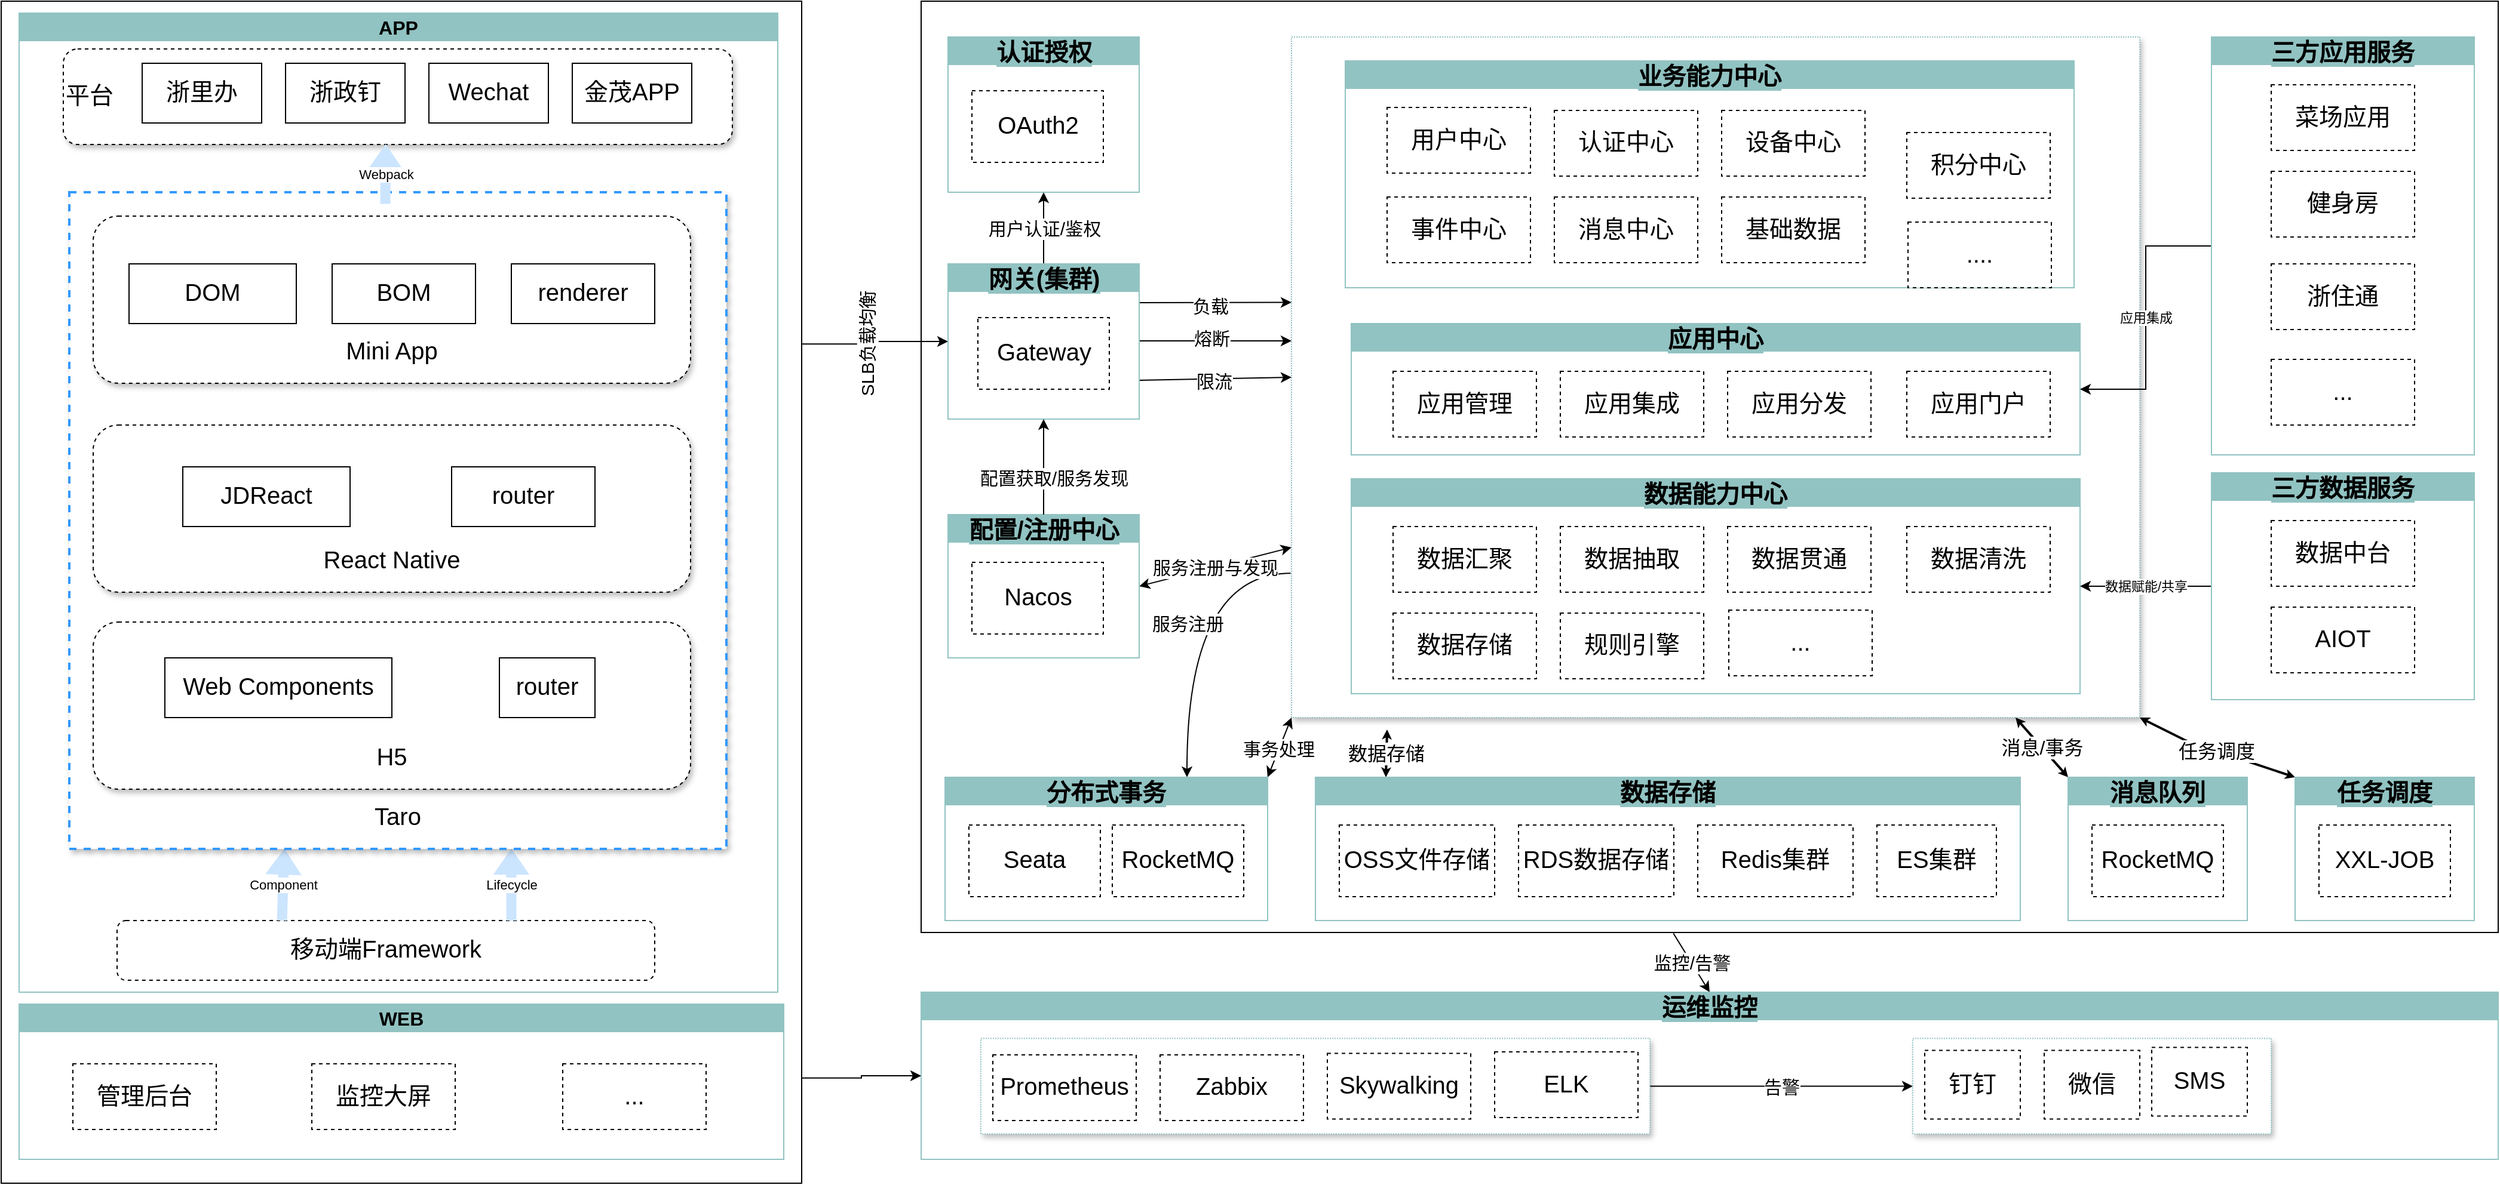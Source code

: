 <mxfile version="20.8.16" type="github"><diagram id="mp60qOV68SFqAfoOoV6D" name="第 1 页"><mxGraphModel dx="1434" dy="773" grid="1" gridSize="10" guides="1" tooltips="1" connect="1" arrows="1" fold="1" page="0" pageScale="1" pageWidth="827" pageHeight="1169" math="0" shadow="0"><root><mxCell id="0"/><mxCell id="1" parent="0"/><mxCell id="4X3IUX-g1kSVnd_rLmz1-27" value="" style="rounded=0;whiteSpace=wrap;html=1;" vertex="1" parent="1"><mxGeometry x="70" width="670" height="990" as="geometry"/></mxCell><mxCell id="4X3IUX-g1kSVnd_rLmz1-28" value="" style="rounded=0;whiteSpace=wrap;html=1;" vertex="1" parent="1"><mxGeometry x="840" width="1320" height="780" as="geometry"/></mxCell><mxCell id="_vEEIP5en38CyTzr71SO-110" value="监控/告警" style="edgeStyle=none;rounded=0;orthogonalLoop=1;jettySize=auto;html=1;entryX=0.5;entryY=0;entryDx=0;entryDy=0;strokeColor=default;fontSize=15;fontColor=#000000;startArrow=none;startFill=0;exitX=0.477;exitY=1.001;exitDx=0;exitDy=0;exitPerimeter=0;" parent="1" source="4X3IUX-g1kSVnd_rLmz1-28" target="_vEEIP5en38CyTzr71SO-57" edge="1"><mxGeometry relative="1" as="geometry"><mxPoint x="1360" y="820" as="sourcePoint"/></mxGeometry></mxCell><mxCell id="_vEEIP5en38CyTzr71SO-50" value="" style="rounded=0;whiteSpace=wrap;html=1;labelBackgroundColor=#FFFFFF;strokeColor=#91C3C2;strokeWidth=1;fontSize=15;fontColor=#000000;fillColor=#FFFFFF;dashed=1;dashPattern=1 1;shadow=1;" parent="1" vertex="1"><mxGeometry x="1150" y="30" width="710" height="570" as="geometry"/></mxCell><mxCell id="_vEEIP5en38CyTzr71SO-14" style="edgeStyle=orthogonalEdgeStyle;rounded=0;orthogonalLoop=1;jettySize=auto;html=1;entryX=0;entryY=0.5;entryDx=0;entryDy=0;fontSize=20;fontColor=#000000;exitX=1;exitY=0.29;exitDx=0;exitDy=0;exitPerimeter=0;" parent="1" target="_vEEIP5en38CyTzr71SO-8" edge="1" source="4X3IUX-g1kSVnd_rLmz1-27"><mxGeometry relative="1" as="geometry"><mxPoint x="720" y="285" as="sourcePoint"/></mxGeometry></mxCell><mxCell id="_vEEIP5en38CyTzr71SO-15" value="SLB负载均衡" style="edgeLabel;html=1;align=center;verticalAlign=middle;resizable=0;points=[];fontSize=15;fontColor=#000000;horizontal=0;" parent="_vEEIP5en38CyTzr71SO-14" vertex="1" connectable="0"><mxGeometry x="-0.133" relative="1" as="geometry"><mxPoint as="offset"/></mxGeometry></mxCell><mxCell id="_vEEIP5en38CyTzr71SO-44" value="用户认证/鉴权" style="edgeStyle=orthogonalEdgeStyle;rounded=0;orthogonalLoop=1;jettySize=auto;html=1;exitX=0.5;exitY=0;exitDx=0;exitDy=0;fontSize=15;fontColor=#000000;entryX=0.5;entryY=1;entryDx=0;entryDy=0;" parent="1" source="_vEEIP5en38CyTzr71SO-8" target="_vEEIP5en38CyTzr71SO-30" edge="1"><mxGeometry relative="1" as="geometry"><mxPoint x="917.5" y="115" as="targetPoint"/></mxGeometry></mxCell><mxCell id="_vEEIP5en38CyTzr71SO-104" style="edgeStyle=none;rounded=0;orthogonalLoop=1;jettySize=auto;html=1;exitX=1;exitY=0.25;exitDx=0;exitDy=0;strokeColor=default;fontSize=15;fontColor=#000000;startArrow=none;startFill=0;entryX=0;entryY=0.39;entryDx=0;entryDy=0;entryPerimeter=0;" parent="1" source="_vEEIP5en38CyTzr71SO-8" edge="1" target="_vEEIP5en38CyTzr71SO-50"><mxGeometry relative="1" as="geometry"><mxPoint x="1150" y="280" as="targetPoint"/></mxGeometry></mxCell><mxCell id="_vEEIP5en38CyTzr71SO-107" value="负载" style="edgeLabel;html=1;align=center;verticalAlign=middle;resizable=0;points=[];fontSize=15;fontColor=#000000;" parent="_vEEIP5en38CyTzr71SO-104" vertex="1" connectable="0"><mxGeometry x="-0.067" y="-2" relative="1" as="geometry"><mxPoint as="offset"/></mxGeometry></mxCell><mxCell id="_vEEIP5en38CyTzr71SO-105" style="edgeStyle=none;rounded=0;orthogonalLoop=1;jettySize=auto;html=1;exitX=1;exitY=0.5;exitDx=0;exitDy=0;strokeColor=default;fontSize=15;fontColor=#000000;startArrow=none;startFill=0;" parent="1" edge="1"><mxGeometry relative="1" as="geometry"><mxPoint x="1022.5" y="284.5" as="sourcePoint"/><mxPoint x="1150" y="284.5" as="targetPoint"/></mxGeometry></mxCell><mxCell id="_vEEIP5en38CyTzr71SO-108" value="熔断" style="edgeLabel;html=1;align=center;verticalAlign=middle;resizable=0;points=[];fontSize=15;fontColor=#000000;" parent="_vEEIP5en38CyTzr71SO-105" vertex="1" connectable="0"><mxGeometry x="-0.05" y="3" relative="1" as="geometry"><mxPoint as="offset"/></mxGeometry></mxCell><mxCell id="_vEEIP5en38CyTzr71SO-106" style="edgeStyle=none;rounded=0;orthogonalLoop=1;jettySize=auto;html=1;strokeColor=default;fontSize=15;fontColor=#000000;startArrow=none;startFill=0;exitX=1;exitY=0.75;exitDx=0;exitDy=0;entryX=0;entryY=0.5;entryDx=0;entryDy=0;" parent="1" source="_vEEIP5en38CyTzr71SO-8" target="_vEEIP5en38CyTzr71SO-50" edge="1"><mxGeometry relative="1" as="geometry"><mxPoint x="1150" y="350" as="targetPoint"/><mxPoint x="1030" y="359" as="sourcePoint"/></mxGeometry></mxCell><mxCell id="_vEEIP5en38CyTzr71SO-109" value="限流" style="edgeLabel;html=1;align=center;verticalAlign=middle;resizable=0;points=[];fontSize=15;fontColor=#000000;" parent="_vEEIP5en38CyTzr71SO-106" vertex="1" connectable="0"><mxGeometry x="-0.018" y="-1" relative="1" as="geometry"><mxPoint as="offset"/></mxGeometry></mxCell><mxCell id="_vEEIP5en38CyTzr71SO-8" value="&lt;font color=&quot;#000000&quot;&gt;网关(集群)&lt;/font&gt;" style="swimlane;whiteSpace=wrap;html=1;rounded=0;labelBackgroundColor=#91C3C2;strokeColor=#91C3C2;strokeWidth=1;fontSize=20;fontColor=#FFFFFF;fillColor=#91C3C2;" parent="1" vertex="1"><mxGeometry x="862.5" y="220" width="160" height="130" as="geometry"/></mxCell><mxCell id="_vEEIP5en38CyTzr71SO-9" value="&lt;p style=&quot;line-height: 170%;&quot;&gt;&lt;span style=&quot;font-size: 20px;&quot;&gt;Gateway&lt;/span&gt;&lt;/p&gt;" style="rounded=0;whiteSpace=wrap;html=1;labelBackgroundColor=#FFFFFF;dashed=1;strokeWidth=1;perimeterSpacing=0;" parent="_vEEIP5en38CyTzr71SO-8" vertex="1"><mxGeometry x="25" y="45" width="110" height="60" as="geometry"/></mxCell><mxCell id="_vEEIP5en38CyTzr71SO-10" value="业务能力中心" style="swimlane;whiteSpace=wrap;html=1;rounded=0;labelBackgroundColor=#91C3C2;strokeColor=#91C3C2;strokeWidth=1;fontSize=20;fontColor=#000000;fillColor=#91C3C2;startSize=23;" parent="1" vertex="1"><mxGeometry x="1195" y="50" width="610" height="190" as="geometry"/></mxCell><mxCell id="_vEEIP5en38CyTzr71SO-32" value="&lt;p style=&quot;line-height: 170%;&quot;&gt;&lt;span style=&quot;font-size: 20px;&quot;&gt;用户中心&lt;/span&gt;&lt;/p&gt;" style="rounded=0;whiteSpace=wrap;html=1;labelBackgroundColor=#FFFFFF;dashed=1;strokeWidth=1;perimeterSpacing=0;" parent="_vEEIP5en38CyTzr71SO-10" vertex="1"><mxGeometry x="35" y="39" width="120" height="55" as="geometry"/></mxCell><mxCell id="_vEEIP5en38CyTzr71SO-33" value="&lt;p style=&quot;line-height: 170%;&quot;&gt;&lt;span style=&quot;font-size: 20px;&quot;&gt;认证中心&lt;/span&gt;&lt;/p&gt;" style="rounded=0;whiteSpace=wrap;html=1;labelBackgroundColor=#FFFFFF;dashed=1;strokeWidth=1;perimeterSpacing=0;" parent="_vEEIP5en38CyTzr71SO-10" vertex="1"><mxGeometry x="175" y="41.5" width="120" height="55" as="geometry"/></mxCell><mxCell id="_vEEIP5en38CyTzr71SO-34" value="&lt;p style=&quot;line-height: 170%;&quot;&gt;&lt;span style=&quot;font-size: 20px;&quot;&gt;事件中心&lt;/span&gt;&lt;/p&gt;" style="rounded=0;whiteSpace=wrap;html=1;labelBackgroundColor=#FFFFFF;dashed=1;strokeWidth=1;perimeterSpacing=0;" parent="_vEEIP5en38CyTzr71SO-10" vertex="1"><mxGeometry x="35" y="114" width="120" height="55" as="geometry"/></mxCell><mxCell id="_vEEIP5en38CyTzr71SO-35" value="&lt;p style=&quot;line-height: 170%;&quot;&gt;&lt;span style=&quot;font-size: 20px;&quot;&gt;消息中心&lt;/span&gt;&lt;/p&gt;" style="rounded=0;whiteSpace=wrap;html=1;labelBackgroundColor=#FFFFFF;dashed=1;strokeWidth=1;perimeterSpacing=0;" parent="_vEEIP5en38CyTzr71SO-10" vertex="1"><mxGeometry x="175" y="114" width="120" height="55" as="geometry"/></mxCell><mxCell id="_vEEIP5en38CyTzr71SO-48" value="&lt;p style=&quot;line-height: 170%;&quot;&gt;&lt;span style=&quot;font-size: 20px;&quot;&gt;设备中心&lt;/span&gt;&lt;/p&gt;" style="rounded=0;whiteSpace=wrap;html=1;labelBackgroundColor=#FFFFFF;dashed=1;strokeWidth=1;perimeterSpacing=0;" parent="_vEEIP5en38CyTzr71SO-10" vertex="1"><mxGeometry x="315" y="41.5" width="120" height="55" as="geometry"/></mxCell><mxCell id="_vEEIP5en38CyTzr71SO-49" value="&lt;p style=&quot;line-height: 170%;&quot;&gt;&lt;span style=&quot;font-size: 20px;&quot;&gt;基础数据&lt;/span&gt;&lt;/p&gt;" style="rounded=0;whiteSpace=wrap;html=1;labelBackgroundColor=#FFFFFF;dashed=1;strokeWidth=1;perimeterSpacing=0;" parent="_vEEIP5en38CyTzr71SO-10" vertex="1"><mxGeometry x="315" y="114" width="120" height="55" as="geometry"/></mxCell><mxCell id="_vEEIP5en38CyTzr71SO-138" value="数据存储" style="edgeStyle=none;rounded=0;orthogonalLoop=1;jettySize=auto;html=1;strokeColor=default;strokeWidth=2;fontSize=16;fontColor=#000000;startArrow=classic;startFill=1;startSize=2;endSize=2;exitX=0.1;exitY=0;exitDx=0;exitDy=0;exitPerimeter=0;" parent="1" source="_vEEIP5en38CyTzr71SO-11" edge="1"><mxGeometry relative="1" as="geometry"><mxPoint x="1230" y="610" as="targetPoint"/><mxPoint x="1310" y="630" as="sourcePoint"/></mxGeometry></mxCell><mxCell id="_vEEIP5en38CyTzr71SO-11" value="数据存储" style="swimlane;whiteSpace=wrap;html=1;rounded=0;labelBackgroundColor=#91C3C2;strokeColor=#91C3C2;strokeWidth=1;fontSize=20;fontColor=#000000;fillColor=#91C3C2;" parent="1" vertex="1"><mxGeometry x="1170" y="650" width="590" height="120" as="geometry"/></mxCell><mxCell id="_vEEIP5en38CyTzr71SO-17" value="&lt;p style=&quot;line-height: 170%;&quot;&gt;&lt;span style=&quot;font-size: 20px;&quot;&gt;OSS文件存储&lt;/span&gt;&lt;/p&gt;" style="rounded=0;whiteSpace=wrap;html=1;labelBackgroundColor=#FFFFFF;dashed=1;strokeWidth=1;perimeterSpacing=0;spacing=2;" parent="_vEEIP5en38CyTzr71SO-11" vertex="1"><mxGeometry x="20" y="40" width="130" height="60" as="geometry"/></mxCell><mxCell id="_vEEIP5en38CyTzr71SO-18" value="&lt;p style=&quot;line-height: 170%;&quot;&gt;&lt;span style=&quot;font-size: 20px;&quot;&gt;RDS数据存储&lt;/span&gt;&lt;/p&gt;" style="rounded=0;whiteSpace=wrap;html=1;labelBackgroundColor=#FFFFFF;dashed=1;strokeWidth=1;perimeterSpacing=0;spacing=2;" parent="_vEEIP5en38CyTzr71SO-11" vertex="1"><mxGeometry x="170" y="40" width="130" height="60" as="geometry"/></mxCell><mxCell id="_vEEIP5en38CyTzr71SO-19" value="&lt;p style=&quot;line-height: 170%;&quot;&gt;&lt;span style=&quot;font-size: 20px;&quot;&gt;Redis集群&lt;/span&gt;&lt;/p&gt;" style="rounded=0;whiteSpace=wrap;html=1;labelBackgroundColor=#FFFFFF;dashed=1;strokeWidth=1;perimeterSpacing=0;spacing=2;" parent="_vEEIP5en38CyTzr71SO-11" vertex="1"><mxGeometry x="320" y="40" width="130" height="60" as="geometry"/></mxCell><mxCell id="_vEEIP5en38CyTzr71SO-20" value="&lt;p style=&quot;line-height: 170%;&quot;&gt;&lt;span style=&quot;font-size: 20px;&quot;&gt;ES集群&lt;/span&gt;&lt;/p&gt;" style="rounded=0;whiteSpace=wrap;html=1;labelBackgroundColor=#FFFFFF;dashed=1;strokeWidth=1;perimeterSpacing=0;spacing=2;" parent="_vEEIP5en38CyTzr71SO-11" vertex="1"><mxGeometry x="470" y="40" width="100" height="60" as="geometry"/></mxCell><mxCell id="_vEEIP5en38CyTzr71SO-139" value="消息/事务" style="edgeStyle=none;rounded=0;orthogonalLoop=1;jettySize=auto;html=1;exitX=0;exitY=0;exitDx=0;exitDy=0;strokeColor=default;strokeWidth=2;fontSize=16;fontColor=#000000;startArrow=classic;startFill=1;startSize=2;endSize=2;" parent="1" source="_vEEIP5en38CyTzr71SO-12" edge="1" target="_vEEIP5en38CyTzr71SO-50"><mxGeometry relative="1" as="geometry"><mxPoint x="1615" y="160" as="targetPoint"/></mxGeometry></mxCell><mxCell id="_vEEIP5en38CyTzr71SO-12" value="消息队列" style="swimlane;whiteSpace=wrap;html=1;rounded=0;labelBackgroundColor=#91C3C2;strokeColor=#91C3C2;strokeWidth=1;fontSize=20;fontColor=#000000;fillColor=#91C3C2;" parent="1" vertex="1"><mxGeometry x="1800" y="650" width="150" height="120" as="geometry"/></mxCell><mxCell id="_vEEIP5en38CyTzr71SO-16" value="&lt;p style=&quot;line-height: 170%;&quot;&gt;&lt;span style=&quot;font-size: 20px;&quot;&gt;RocketMQ&lt;/span&gt;&lt;/p&gt;" style="rounded=0;whiteSpace=wrap;html=1;labelBackgroundColor=#FFFFFF;dashed=1;strokeWidth=1;perimeterSpacing=0;spacing=2;" parent="_vEEIP5en38CyTzr71SO-12" vertex="1"><mxGeometry x="20" y="40" width="110" height="60" as="geometry"/></mxCell><mxCell id="_vEEIP5en38CyTzr71SO-140" value="任务调度" style="edgeStyle=none;rounded=0;orthogonalLoop=1;jettySize=auto;html=1;exitX=0;exitY=0;exitDx=0;exitDy=0;strokeColor=default;strokeWidth=2;fontSize=16;fontColor=#000000;startArrow=classic;startFill=1;startSize=2;endSize=2;entryX=1;entryY=1;entryDx=0;entryDy=0;" parent="1" source="_vEEIP5en38CyTzr71SO-21" target="_vEEIP5en38CyTzr71SO-50" edge="1"><mxGeometry relative="1" as="geometry"><mxPoint x="1830" y="620" as="targetPoint"/><Array as="points"><mxPoint x="1900" y="620"/></Array></mxGeometry></mxCell><mxCell id="_vEEIP5en38CyTzr71SO-21" value="任务调度" style="swimlane;whiteSpace=wrap;html=1;rounded=0;labelBackgroundColor=#91C3C2;strokeColor=#91C3C2;strokeWidth=1;fontSize=20;fontColor=#000000;fillColor=#91C3C2;" parent="1" vertex="1"><mxGeometry x="1990" y="650" width="150" height="120" as="geometry"/></mxCell><mxCell id="_vEEIP5en38CyTzr71SO-22" value="&lt;p style=&quot;line-height: 170%;&quot;&gt;&lt;span style=&quot;font-size: 20px;&quot;&gt;XXL-JOB&lt;/span&gt;&lt;/p&gt;" style="rounded=0;whiteSpace=wrap;html=1;labelBackgroundColor=#FFFFFF;dashed=1;strokeWidth=1;perimeterSpacing=0;spacing=2;" parent="_vEEIP5en38CyTzr71SO-21" vertex="1"><mxGeometry x="20" y="40" width="110" height="60" as="geometry"/></mxCell><mxCell id="_vEEIP5en38CyTzr71SO-54" value="服务注册" style="edgeStyle=orthogonalEdgeStyle;curved=1;rounded=0;orthogonalLoop=1;jettySize=auto;html=1;exitX=-0.001;exitY=0.788;exitDx=0;exitDy=0;entryX=0.75;entryY=0;entryDx=0;entryDy=0;strokeColor=default;fontSize=15;fontColor=#000000;startArrow=none;startFill=0;exitPerimeter=0;" parent="1" source="_vEEIP5en38CyTzr71SO-50" target="_vEEIP5en38CyTzr71SO-23" edge="1"><mxGeometry relative="1" as="geometry"/></mxCell><mxCell id="_vEEIP5en38CyTzr71SO-83" style="edgeStyle=none;rounded=0;orthogonalLoop=1;jettySize=auto;html=1;exitX=1;exitY=0;exitDx=0;exitDy=0;strokeColor=default;fontSize=15;fontColor=#000000;startArrow=classic;startFill=1;entryX=0;entryY=1;entryDx=0;entryDy=0;" parent="1" source="_vEEIP5en38CyTzr71SO-23" target="_vEEIP5en38CyTzr71SO-50" edge="1"><mxGeometry relative="1" as="geometry"/></mxCell><mxCell id="_vEEIP5en38CyTzr71SO-84" value="事务处理" style="edgeLabel;html=1;align=center;verticalAlign=middle;resizable=0;points=[];fontSize=15;fontColor=#000000;" parent="_vEEIP5en38CyTzr71SO-83" vertex="1" connectable="0"><mxGeometry x="-0.051" y="1" relative="1" as="geometry"><mxPoint as="offset"/></mxGeometry></mxCell><mxCell id="_vEEIP5en38CyTzr71SO-23" value="分布式事务" style="swimlane;whiteSpace=wrap;html=1;rounded=0;labelBackgroundColor=#91C3C2;strokeColor=#91C3C2;strokeWidth=1;fontSize=20;fontColor=#000000;fillColor=#91C3C2;" parent="1" vertex="1"><mxGeometry x="860" y="650" width="270" height="120" as="geometry"/></mxCell><mxCell id="_vEEIP5en38CyTzr71SO-24" value="&lt;p style=&quot;line-height: 170%;&quot;&gt;&lt;span style=&quot;font-size: 20px;&quot;&gt;Seata&lt;/span&gt;&lt;/p&gt;" style="rounded=0;whiteSpace=wrap;html=1;labelBackgroundColor=#FFFFFF;dashed=1;strokeWidth=1;perimeterSpacing=0;" parent="_vEEIP5en38CyTzr71SO-23" vertex="1"><mxGeometry x="20" y="40" width="110" height="60" as="geometry"/></mxCell><mxCell id="_vEEIP5en38CyTzr71SO-25" value="&lt;p style=&quot;line-height: 170%;&quot;&gt;&lt;span style=&quot;font-size: 20px;&quot;&gt;RocketMQ&lt;/span&gt;&lt;/p&gt;" style="rounded=0;whiteSpace=wrap;html=1;labelBackgroundColor=#FFFFFF;dashed=1;strokeWidth=1;perimeterSpacing=0;" parent="_vEEIP5en38CyTzr71SO-23" vertex="1"><mxGeometry x="140" y="40" width="110" height="60" as="geometry"/></mxCell><mxCell id="_vEEIP5en38CyTzr71SO-55" value="服务注册与发现" style="rounded=0;orthogonalLoop=1;jettySize=auto;html=1;exitX=1;exitY=0.5;exitDx=0;exitDy=0;entryX=0;entryY=0.75;entryDx=0;entryDy=0;strokeColor=default;fontSize=15;fontColor=#000000;startArrow=classic;startFill=1;" parent="1" source="_vEEIP5en38CyTzr71SO-26" target="_vEEIP5en38CyTzr71SO-50" edge="1"><mxGeometry relative="1" as="geometry"/></mxCell><mxCell id="_vEEIP5en38CyTzr71SO-26" value="配置/注册中心" style="swimlane;whiteSpace=wrap;html=1;rounded=0;labelBackgroundColor=#91C3C2;strokeColor=#91C3C2;strokeWidth=1;fontSize=20;fontColor=#000000;fillColor=#91C3C2;" parent="1" vertex="1"><mxGeometry x="862.5" y="430" width="160" height="120" as="geometry"/></mxCell><mxCell id="_vEEIP5en38CyTzr71SO-27" value="&lt;p style=&quot;line-height: 170%;&quot;&gt;&lt;span style=&quot;font-size: 20px;&quot;&gt;Nacos&lt;/span&gt;&lt;/p&gt;" style="rounded=0;whiteSpace=wrap;html=1;labelBackgroundColor=#FFFFFF;dashed=1;strokeWidth=1;perimeterSpacing=0;" parent="_vEEIP5en38CyTzr71SO-26" vertex="1"><mxGeometry x="20" y="40" width="110" height="60" as="geometry"/></mxCell><mxCell id="_vEEIP5en38CyTzr71SO-30" value="认证授权" style="swimlane;whiteSpace=wrap;html=1;rounded=0;labelBackgroundColor=#91C3C2;strokeColor=#91C3C2;strokeWidth=1;fontSize=20;fontColor=#000000;fillColor=#91C3C2;startSize=23;" parent="1" vertex="1"><mxGeometry x="862.5" y="30" width="160" height="130" as="geometry"/></mxCell><mxCell id="_vEEIP5en38CyTzr71SO-42" value="&lt;p style=&quot;line-height: 170%;&quot;&gt;&lt;span style=&quot;font-size: 20px;&quot;&gt;OAuth2&lt;/span&gt;&lt;/p&gt;" style="rounded=0;whiteSpace=wrap;html=1;labelBackgroundColor=#FFFFFF;dashed=1;strokeWidth=1;perimeterSpacing=0;" parent="_vEEIP5en38CyTzr71SO-30" vertex="1"><mxGeometry x="20" y="45" width="110" height="60" as="geometry"/></mxCell><mxCell id="_vEEIP5en38CyTzr71SO-52" value="" style="endArrow=classic;html=1;rounded=0;fontSize=15;fontColor=#000000;exitX=0.5;exitY=0;exitDx=0;exitDy=0;entryX=0.5;entryY=1;entryDx=0;entryDy=0;strokeColor=default;startArrow=none;startFill=0;" parent="1" source="_vEEIP5en38CyTzr71SO-26" target="_vEEIP5en38CyTzr71SO-8" edge="1"><mxGeometry width="50" height="50" relative="1" as="geometry"><mxPoint x="1122.5" y="125" as="sourcePoint"/><mxPoint x="1172.5" y="75" as="targetPoint"/></mxGeometry></mxCell><mxCell id="_vEEIP5en38CyTzr71SO-53" value="配置获取/服务发现" style="edgeLabel;html=1;align=center;verticalAlign=middle;resizable=0;points=[];fontSize=15;fontColor=#000000;" parent="_vEEIP5en38CyTzr71SO-52" vertex="1" connectable="0"><mxGeometry x="-0.227" y="-8" relative="1" as="geometry"><mxPoint as="offset"/></mxGeometry></mxCell><mxCell id="_vEEIP5en38CyTzr71SO-57" value="运维监控" style="swimlane;whiteSpace=wrap;html=1;rounded=0;labelBackgroundColor=#91C3C2;strokeColor=#91C3C2;strokeWidth=1;fontSize=20;fontColor=#000000;fillColor=#91C3C2;" parent="1" vertex="1"><mxGeometry x="840" y="830" width="1320" height="140" as="geometry"/></mxCell><mxCell id="_vEEIP5en38CyTzr71SO-102" value="告警" style="edgeStyle=none;rounded=0;orthogonalLoop=1;jettySize=auto;html=1;exitX=1;exitY=0.5;exitDx=0;exitDy=0;entryX=0;entryY=0.5;entryDx=0;entryDy=0;strokeColor=default;fontSize=15;fontColor=#000000;startArrow=none;startFill=0;" parent="_vEEIP5en38CyTzr71SO-57" source="_vEEIP5en38CyTzr71SO-95" target="_vEEIP5en38CyTzr71SO-100" edge="1"><mxGeometry relative="1" as="geometry"/></mxCell><mxCell id="_vEEIP5en38CyTzr71SO-95" value="" style="rounded=0;whiteSpace=wrap;html=1;dashed=1;dashPattern=1 1;labelBackgroundColor=#FFFFFF;strokeColor=#91C3C2;strokeWidth=1;fontSize=15;fontColor=#000000;fillColor=#FFFFFF;shadow=1;" parent="_vEEIP5en38CyTzr71SO-57" vertex="1"><mxGeometry x="50" y="38.75" width="560" height="80" as="geometry"/></mxCell><mxCell id="_vEEIP5en38CyTzr71SO-91" value="&lt;p style=&quot;line-height: 170%;&quot;&gt;&lt;span style=&quot;font-size: 20px;&quot;&gt;Prometheus&lt;/span&gt;&lt;br&gt;&lt;/p&gt;" style="rounded=0;whiteSpace=wrap;html=1;labelBackgroundColor=#FFFFFF;dashed=1;strokeWidth=1;perimeterSpacing=0;" parent="_vEEIP5en38CyTzr71SO-57" vertex="1"><mxGeometry x="60" y="52.5" width="120" height="55" as="geometry"/></mxCell><mxCell id="_vEEIP5en38CyTzr71SO-92" value="&lt;p style=&quot;line-height: 170%;&quot;&gt;&lt;span style=&quot;font-size: 20px;&quot;&gt;Zabbix&lt;/span&gt;&lt;br&gt;&lt;/p&gt;" style="rounded=0;whiteSpace=wrap;html=1;labelBackgroundColor=#FFFFFF;dashed=1;strokeWidth=1;perimeterSpacing=0;" parent="_vEEIP5en38CyTzr71SO-57" vertex="1"><mxGeometry x="200" y="52.5" width="120" height="55" as="geometry"/></mxCell><mxCell id="_vEEIP5en38CyTzr71SO-93" value="&lt;p style=&quot;line-height: 170%;&quot;&gt;&lt;span style=&quot;font-size: 20px;&quot;&gt;Skywalking&lt;/span&gt;&lt;br&gt;&lt;/p&gt;" style="rounded=0;whiteSpace=wrap;html=1;labelBackgroundColor=#FFFFFF;dashed=1;strokeWidth=1;perimeterSpacing=0;" parent="_vEEIP5en38CyTzr71SO-57" vertex="1"><mxGeometry x="340" y="51.25" width="120" height="55" as="geometry"/></mxCell><mxCell id="_vEEIP5en38CyTzr71SO-94" value="&lt;p style=&quot;line-height: 170%;&quot;&gt;&lt;span style=&quot;font-size: 20px;&quot;&gt;ELK&lt;/span&gt;&lt;br&gt;&lt;/p&gt;" style="rounded=0;whiteSpace=wrap;html=1;labelBackgroundColor=#FFFFFF;dashed=1;strokeWidth=1;perimeterSpacing=0;" parent="_vEEIP5en38CyTzr71SO-57" vertex="1"><mxGeometry x="480" y="50" width="120" height="55" as="geometry"/></mxCell><mxCell id="_vEEIP5en38CyTzr71SO-101" value="" style="group;shadow=1;" parent="_vEEIP5en38CyTzr71SO-57" vertex="1" connectable="0"><mxGeometry x="830" y="38.75" width="300" height="80" as="geometry"/></mxCell><mxCell id="_vEEIP5en38CyTzr71SO-100" value="" style="rounded=0;whiteSpace=wrap;html=1;dashed=1;dashPattern=1 1;labelBackgroundColor=#FFFFFF;strokeColor=#91C3C2;strokeWidth=1;fontSize=15;fontColor=#000000;fillColor=#FFFFFF;shadow=1;" parent="_vEEIP5en38CyTzr71SO-101" vertex="1"><mxGeometry width="300" height="80" as="geometry"/></mxCell><mxCell id="_vEEIP5en38CyTzr71SO-96" value="&lt;p style=&quot;line-height: 170%;&quot;&gt;&lt;span style=&quot;font-size: 20px;&quot;&gt;钉钉&lt;/span&gt;&lt;/p&gt;" style="rounded=0;whiteSpace=wrap;html=1;labelBackgroundColor=#FFFFFF;dashed=1;strokeWidth=1;perimeterSpacing=0;" parent="_vEEIP5en38CyTzr71SO-101" vertex="1"><mxGeometry x="10" y="10" width="80" height="57.5" as="geometry"/></mxCell><mxCell id="_vEEIP5en38CyTzr71SO-97" value="&lt;p style=&quot;line-height: 170%;&quot;&gt;&lt;span style=&quot;font-size: 20px;&quot;&gt;微信&lt;/span&gt;&lt;/p&gt;" style="rounded=0;whiteSpace=wrap;html=1;labelBackgroundColor=#FFFFFF;dashed=1;strokeWidth=1;perimeterSpacing=0;" parent="_vEEIP5en38CyTzr71SO-101" vertex="1"><mxGeometry x="110" y="10" width="80" height="57.5" as="geometry"/></mxCell><mxCell id="_vEEIP5en38CyTzr71SO-99" value="&lt;p style=&quot;line-height: 170%;&quot;&gt;&lt;span style=&quot;font-size: 20px;&quot;&gt;SMS&lt;/span&gt;&lt;/p&gt;" style="rounded=0;whiteSpace=wrap;html=1;labelBackgroundColor=#FFFFFF;dashed=1;strokeWidth=1;perimeterSpacing=0;" parent="_vEEIP5en38CyTzr71SO-101" vertex="1"><mxGeometry x="200" y="7.5" width="80" height="57.5" as="geometry"/></mxCell><mxCell id="_vEEIP5en38CyTzr71SO-72" value="数据能力中心" style="swimlane;whiteSpace=wrap;html=1;rounded=0;labelBackgroundColor=#91C3C2;strokeColor=#91C3C2;strokeWidth=1;fontSize=20;fontColor=#000000;fillColor=#91C3C2;" parent="1" vertex="1"><mxGeometry x="1200" y="400" width="610" height="180" as="geometry"/></mxCell><mxCell id="_vEEIP5en38CyTzr71SO-36" value="&lt;p style=&quot;line-height: 170%;&quot;&gt;&lt;span style=&quot;font-size: 20px;&quot;&gt;数据汇聚&lt;/span&gt;&lt;/p&gt;" style="rounded=0;whiteSpace=wrap;html=1;labelBackgroundColor=#FFFFFF;dashed=1;strokeWidth=1;perimeterSpacing=0;" parent="_vEEIP5en38CyTzr71SO-72" vertex="1"><mxGeometry x="35" y="40" width="120" height="55" as="geometry"/></mxCell><mxCell id="_vEEIP5en38CyTzr71SO-37" value="&lt;p style=&quot;line-height: 170%;&quot;&gt;&lt;span style=&quot;font-size: 20px;&quot;&gt;数据抽取&lt;/span&gt;&lt;/p&gt;" style="rounded=0;whiteSpace=wrap;html=1;labelBackgroundColor=#FFFFFF;dashed=1;strokeWidth=1;perimeterSpacing=0;" parent="_vEEIP5en38CyTzr71SO-72" vertex="1"><mxGeometry x="175" y="40" width="120" height="55" as="geometry"/></mxCell><mxCell id="_vEEIP5en38CyTzr71SO-40" value="&lt;p style=&quot;line-height: 170%;&quot;&gt;&lt;span style=&quot;font-size: 20px;&quot;&gt;数据贯通&lt;/span&gt;&lt;/p&gt;" style="rounded=0;whiteSpace=wrap;html=1;labelBackgroundColor=#FFFFFF;dashed=1;strokeWidth=1;perimeterSpacing=0;" parent="_vEEIP5en38CyTzr71SO-72" vertex="1"><mxGeometry x="315" y="40" width="120" height="55" as="geometry"/></mxCell><mxCell id="_vEEIP5en38CyTzr71SO-41" value="&lt;p style=&quot;line-height: 170%;&quot;&gt;&lt;span style=&quot;font-size: 20px;&quot;&gt;规则引擎&lt;/span&gt;&lt;/p&gt;" style="rounded=0;whiteSpace=wrap;html=1;labelBackgroundColor=#FFFFFF;dashed=1;strokeWidth=1;perimeterSpacing=0;" parent="_vEEIP5en38CyTzr71SO-72" vertex="1"><mxGeometry x="175" y="112.5" width="120" height="55" as="geometry"/></mxCell><mxCell id="_vEEIP5en38CyTzr71SO-39" value="&lt;p style=&quot;line-height: 170%;&quot;&gt;&lt;span style=&quot;font-size: 20px;&quot;&gt;数据存储&lt;/span&gt;&lt;/p&gt;" style="rounded=0;whiteSpace=wrap;html=1;labelBackgroundColor=#FFFFFF;dashed=1;strokeWidth=1;perimeterSpacing=0;" parent="_vEEIP5en38CyTzr71SO-72" vertex="1"><mxGeometry x="35" y="112.5" width="120" height="55" as="geometry"/></mxCell><mxCell id="_vEEIP5en38CyTzr71SO-38" value="&lt;p style=&quot;line-height: 170%;&quot;&gt;&lt;span style=&quot;font-size: 20px;&quot;&gt;数据清洗&lt;/span&gt;&lt;/p&gt;" style="rounded=0;whiteSpace=wrap;html=1;labelBackgroundColor=#FFFFFF;dashed=1;strokeWidth=1;perimeterSpacing=0;" parent="_vEEIP5en38CyTzr71SO-72" vertex="1"><mxGeometry x="465" y="40" width="120" height="55" as="geometry"/></mxCell><mxCell id="_vEEIP5en38CyTzr71SO-113" value="应用中心" style="swimlane;whiteSpace=wrap;html=1;rounded=0;labelBackgroundColor=#91C3C2;strokeColor=#91C3C2;strokeWidth=1;fontSize=20;fontColor=#000000;fillColor=#91C3C2;" parent="1" vertex="1"><mxGeometry x="1200" y="270" width="610" height="110" as="geometry"/></mxCell><mxCell id="_vEEIP5en38CyTzr71SO-45" value="&lt;p style=&quot;line-height: 170%;&quot;&gt;&lt;span style=&quot;font-size: 20px;&quot;&gt;应用管理&lt;/span&gt;&lt;/p&gt;" style="rounded=0;whiteSpace=wrap;html=1;labelBackgroundColor=#FFFFFF;dashed=1;strokeWidth=1;perimeterSpacing=0;" parent="1" vertex="1"><mxGeometry x="1235" y="310" width="120" height="55" as="geometry"/></mxCell><mxCell id="_vEEIP5en38CyTzr71SO-46" value="&lt;p style=&quot;line-height: 170%;&quot;&gt;&lt;span style=&quot;font-size: 20px;&quot;&gt;应用集成&lt;/span&gt;&lt;/p&gt;" style="rounded=0;whiteSpace=wrap;html=1;labelBackgroundColor=#FFFFFF;dashed=1;strokeWidth=1;perimeterSpacing=0;" parent="1" vertex="1"><mxGeometry x="1375" y="310" width="120" height="55" as="geometry"/></mxCell><mxCell id="_vEEIP5en38CyTzr71SO-47" value="&lt;p style=&quot;line-height: 170%;&quot;&gt;&lt;span style=&quot;font-size: 20px;&quot;&gt;应用分发&lt;/span&gt;&lt;/p&gt;" style="rounded=0;whiteSpace=wrap;html=1;labelBackgroundColor=#FFFFFF;dashed=1;strokeWidth=1;perimeterSpacing=0;" parent="1" vertex="1"><mxGeometry x="1515" y="310" width="120" height="55" as="geometry"/></mxCell><mxCell id="_vEEIP5en38CyTzr71SO-118" value="&lt;p style=&quot;line-height: 170%;&quot;&gt;&lt;span style=&quot;font-size: 20px;&quot;&gt;应用门户&lt;/span&gt;&lt;/p&gt;" style="rounded=0;whiteSpace=wrap;html=1;labelBackgroundColor=#FFFFFF;dashed=1;strokeWidth=1;perimeterSpacing=0;" parent="1" vertex="1"><mxGeometry x="1665" y="310" width="120" height="55" as="geometry"/></mxCell><mxCell id="4X3IUX-g1kSVnd_rLmz1-30" style="edgeStyle=orthogonalEdgeStyle;rounded=0;orthogonalLoop=1;jettySize=auto;html=1;exitX=1;exitY=0.911;exitDx=0;exitDy=0;entryX=0;entryY=0.5;entryDx=0;entryDy=0;exitPerimeter=0;" edge="1" parent="1" source="4X3IUX-g1kSVnd_rLmz1-27" target="_vEEIP5en38CyTzr71SO-57"><mxGeometry relative="1" as="geometry"/></mxCell><mxCell id="_vEEIP5en38CyTzr71SO-132" value="&lt;font style=&quot;font-size: 16px;&quot;&gt;WEB&lt;/font&gt;" style="swimlane;whiteSpace=wrap;html=1;labelBackgroundColor=#91C3C2;fillColor=#91C3C2;strokeColor=#91C3C2;" parent="1" vertex="1"><mxGeometry x="85" y="840" width="640" height="130" as="geometry"/></mxCell><mxCell id="_vEEIP5en38CyTzr71SO-133" value="&lt;p style=&quot;line-height: 170%;&quot;&gt;&lt;font style=&quot;font-size: 20px;&quot;&gt;管理后台&lt;/font&gt;&lt;/p&gt;" style="rounded=0;whiteSpace=wrap;html=1;labelBackgroundColor=#FFFFFF;dashed=1;strokeWidth=1;perimeterSpacing=0;" parent="_vEEIP5en38CyTzr71SO-132" vertex="1"><mxGeometry x="45" y="50" width="120" height="55" as="geometry"/></mxCell><mxCell id="4X3IUX-g1kSVnd_rLmz1-25" value="&lt;p style=&quot;line-height: 170%;&quot;&gt;&lt;font style=&quot;font-size: 20px;&quot;&gt;监控大屏&lt;/font&gt;&lt;/p&gt;" style="rounded=0;whiteSpace=wrap;html=1;labelBackgroundColor=#FFFFFF;dashed=1;strokeWidth=1;perimeterSpacing=0;" vertex="1" parent="_vEEIP5en38CyTzr71SO-132"><mxGeometry x="245" y="50" width="120" height="55" as="geometry"/></mxCell><mxCell id="4X3IUX-g1kSVnd_rLmz1-26" value="&lt;p style=&quot;line-height: 170%;&quot;&gt;&lt;font style=&quot;font-size: 20px;&quot;&gt;...&lt;/font&gt;&lt;/p&gt;" style="rounded=0;whiteSpace=wrap;html=1;labelBackgroundColor=#FFFFFF;dashed=1;strokeWidth=1;perimeterSpacing=0;" vertex="1" parent="_vEEIP5en38CyTzr71SO-132"><mxGeometry x="455" y="50" width="120" height="55" as="geometry"/></mxCell><mxCell id="4X3IUX-g1kSVnd_rLmz1-2" value="&lt;p style=&quot;line-height: 170%;&quot;&gt;&lt;span style=&quot;font-size: 20px;&quot;&gt;...&lt;/span&gt;&lt;/p&gt;" style="rounded=0;whiteSpace=wrap;html=1;labelBackgroundColor=#FFFFFF;dashed=1;strokeWidth=1;perimeterSpacing=0;" vertex="1" parent="1"><mxGeometry x="1516" y="510" width="120" height="55" as="geometry"/></mxCell><mxCell id="4X3IUX-g1kSVnd_rLmz1-3" value="&lt;p style=&quot;line-height: 170%;&quot;&gt;&lt;span style=&quot;font-size: 20px;&quot;&gt;积分中心&lt;/span&gt;&lt;/p&gt;" style="rounded=0;whiteSpace=wrap;html=1;labelBackgroundColor=#FFFFFF;dashed=1;strokeWidth=1;perimeterSpacing=0;" vertex="1" parent="1"><mxGeometry x="1665" y="110" width="120" height="55" as="geometry"/></mxCell><mxCell id="4X3IUX-g1kSVnd_rLmz1-4" value="&lt;p style=&quot;line-height: 170%;&quot;&gt;&lt;span style=&quot;font-size: 20px;&quot;&gt;....&lt;/span&gt;&lt;/p&gt;" style="rounded=0;whiteSpace=wrap;html=1;labelBackgroundColor=#FFFFFF;dashed=1;strokeWidth=1;perimeterSpacing=0;" vertex="1" parent="1"><mxGeometry x="1666" y="185" width="120" height="55" as="geometry"/></mxCell><mxCell id="4X3IUX-g1kSVnd_rLmz1-19" value="数据赋能/共享" style="edgeStyle=orthogonalEdgeStyle;rounded=0;orthogonalLoop=1;jettySize=auto;html=1;exitX=0;exitY=0.5;exitDx=0;exitDy=0;entryX=1;entryY=0.5;entryDx=0;entryDy=0;" edge="1" parent="1" source="4X3IUX-g1kSVnd_rLmz1-5" target="_vEEIP5en38CyTzr71SO-72"><mxGeometry relative="1" as="geometry"/></mxCell><mxCell id="4X3IUX-g1kSVnd_rLmz1-5" value="三方数据服务" style="swimlane;whiteSpace=wrap;html=1;rounded=0;labelBackgroundColor=#91C3C2;strokeColor=#91C3C2;strokeWidth=1;fontSize=20;fontColor=#000000;fillColor=#91C3C2;" vertex="1" parent="1"><mxGeometry x="1920" y="395" width="220" height="190" as="geometry"/></mxCell><mxCell id="4X3IUX-g1kSVnd_rLmz1-6" value="&lt;p style=&quot;line-height: 170%;&quot;&gt;&lt;span style=&quot;font-size: 20px;&quot;&gt;数据中台&lt;/span&gt;&lt;/p&gt;" style="rounded=0;whiteSpace=wrap;html=1;labelBackgroundColor=#FFFFFF;dashed=1;strokeWidth=1;perimeterSpacing=0;" vertex="1" parent="4X3IUX-g1kSVnd_rLmz1-5"><mxGeometry x="50" y="40" width="120" height="55" as="geometry"/></mxCell><mxCell id="4X3IUX-g1kSVnd_rLmz1-10" value="&lt;p style=&quot;line-height: 170%;&quot;&gt;&lt;span style=&quot;font-size: 20px;&quot;&gt;AIOT&lt;/span&gt;&lt;/p&gt;" style="rounded=0;whiteSpace=wrap;html=1;labelBackgroundColor=#FFFFFF;dashed=1;strokeWidth=1;perimeterSpacing=0;" vertex="1" parent="4X3IUX-g1kSVnd_rLmz1-5"><mxGeometry x="50" y="112.5" width="120" height="55" as="geometry"/></mxCell><mxCell id="4X3IUX-g1kSVnd_rLmz1-22" value="应用集成" style="edgeStyle=orthogonalEdgeStyle;rounded=0;orthogonalLoop=1;jettySize=auto;html=1;entryX=1;entryY=0.5;entryDx=0;entryDy=0;" edge="1" parent="1" source="4X3IUX-g1kSVnd_rLmz1-12" target="_vEEIP5en38CyTzr71SO-113"><mxGeometry relative="1" as="geometry"/></mxCell><mxCell id="4X3IUX-g1kSVnd_rLmz1-12" value="三方应用服务" style="swimlane;whiteSpace=wrap;html=1;rounded=0;labelBackgroundColor=#91C3C2;strokeColor=#91C3C2;strokeWidth=1;fontSize=20;fontColor=#000000;fillColor=#91C3C2;" vertex="1" parent="1"><mxGeometry x="1920" y="30" width="220" height="350" as="geometry"/></mxCell><mxCell id="4X3IUX-g1kSVnd_rLmz1-13" value="&lt;p style=&quot;line-height: 170%;&quot;&gt;&lt;span style=&quot;font-size: 20px;&quot;&gt;菜场应用&lt;/span&gt;&lt;/p&gt;" style="rounded=0;whiteSpace=wrap;html=1;labelBackgroundColor=#FFFFFF;dashed=1;strokeWidth=1;perimeterSpacing=0;" vertex="1" parent="4X3IUX-g1kSVnd_rLmz1-12"><mxGeometry x="50" y="40" width="120" height="55" as="geometry"/></mxCell><mxCell id="4X3IUX-g1kSVnd_rLmz1-14" value="&lt;p style=&quot;line-height: 170%;&quot;&gt;&lt;span style=&quot;font-size: 20px;&quot;&gt;健身房&lt;/span&gt;&lt;/p&gt;" style="rounded=0;whiteSpace=wrap;html=1;labelBackgroundColor=#FFFFFF;dashed=1;strokeWidth=1;perimeterSpacing=0;" vertex="1" parent="4X3IUX-g1kSVnd_rLmz1-12"><mxGeometry x="50" y="112.5" width="120" height="55" as="geometry"/></mxCell><mxCell id="4X3IUX-g1kSVnd_rLmz1-20" value="&lt;p style=&quot;line-height: 170%;&quot;&gt;&lt;span style=&quot;font-size: 20px;&quot;&gt;浙住通&lt;/span&gt;&lt;/p&gt;" style="rounded=0;whiteSpace=wrap;html=1;labelBackgroundColor=#FFFFFF;dashed=1;strokeWidth=1;perimeterSpacing=0;" vertex="1" parent="4X3IUX-g1kSVnd_rLmz1-12"><mxGeometry x="50" y="190" width="120" height="55" as="geometry"/></mxCell><mxCell id="4X3IUX-g1kSVnd_rLmz1-21" value="&lt;p style=&quot;line-height: 170%;&quot;&gt;&lt;span style=&quot;font-size: 20px;&quot;&gt;...&lt;/span&gt;&lt;/p&gt;" style="rounded=0;whiteSpace=wrap;html=1;labelBackgroundColor=#FFFFFF;dashed=1;strokeWidth=1;perimeterSpacing=0;" vertex="1" parent="4X3IUX-g1kSVnd_rLmz1-12"><mxGeometry x="50" y="270" width="120" height="55" as="geometry"/></mxCell><mxCell id="_vEEIP5en38CyTzr71SO-2" value="&lt;font style=&quot;font-size: 16px;&quot;&gt;APP&lt;/font&gt;" style="swimlane;whiteSpace=wrap;html=1;labelBackgroundColor=#91C3C2;fillColor=#91C3C2;strokeColor=#91C3C2;startSize=23;" parent="1" vertex="1"><mxGeometry x="85" y="10" width="635" height="820" as="geometry"/></mxCell><mxCell id="Gt70tcpWQOJEQj5946z7-28" value="" style="group" parent="_vEEIP5en38CyTzr71SO-2" vertex="1" connectable="0"><mxGeometry x="37" y="30" width="560" height="80" as="geometry"/></mxCell><mxCell id="_vEEIP5en38CyTzr71SO-7" value="&lt;p style=&quot;line-height: 170%;&quot;&gt;&lt;span style=&quot;font-size: 20px;&quot;&gt;平台&lt;/span&gt;&lt;/p&gt;" style="rounded=1;whiteSpace=wrap;html=1;labelBackgroundColor=#FFFFFF;dashed=1;strokeWidth=1;perimeterSpacing=0;labelPosition=center;verticalLabelPosition=middle;align=left;verticalAlign=middle;shadow=1;" parent="Gt70tcpWQOJEQj5946z7-28" vertex="1"><mxGeometry width="560" height="80" as="geometry"/></mxCell><mxCell id="Gt70tcpWQOJEQj5946z7-24" value="&lt;p style=&quot;line-height: 170%;&quot;&gt;&lt;font style=&quot;font-size: 20px;&quot;&gt;浙里办&lt;/font&gt;&lt;/p&gt;" style="rounded=0;whiteSpace=wrap;html=1;labelBackgroundColor=#FFFFFF;strokeWidth=1;perimeterSpacing=0;" parent="Gt70tcpWQOJEQj5946z7-28" vertex="1"><mxGeometry x="66" y="12" width="100" height="50" as="geometry"/></mxCell><mxCell id="Gt70tcpWQOJEQj5946z7-25" value="&lt;p style=&quot;line-height: 170%;&quot;&gt;&lt;span style=&quot;font-size: 20px;&quot;&gt;浙政钉&lt;/span&gt;&lt;/p&gt;" style="rounded=0;whiteSpace=wrap;html=1;labelBackgroundColor=#FFFFFF;strokeWidth=1;perimeterSpacing=0;" parent="Gt70tcpWQOJEQj5946z7-28" vertex="1"><mxGeometry x="186" y="12" width="100" height="50" as="geometry"/></mxCell><mxCell id="Gt70tcpWQOJEQj5946z7-26" value="&lt;p style=&quot;line-height: 170%;&quot;&gt;&lt;span style=&quot;font-size: 20px;&quot;&gt;Wechat&lt;/span&gt;&lt;/p&gt;" style="rounded=0;whiteSpace=wrap;html=1;labelBackgroundColor=#FFFFFF;strokeWidth=1;perimeterSpacing=0;" parent="Gt70tcpWQOJEQj5946z7-28" vertex="1"><mxGeometry x="306" y="12" width="100" height="50" as="geometry"/></mxCell><mxCell id="Gt70tcpWQOJEQj5946z7-27" value="&lt;p style=&quot;line-height: 170%;&quot;&gt;&lt;span style=&quot;font-size: 20px;&quot;&gt;金茂APP&lt;/span&gt;&lt;/p&gt;" style="rounded=0;whiteSpace=wrap;html=1;labelBackgroundColor=#FFFFFF;strokeWidth=1;perimeterSpacing=0;" parent="Gt70tcpWQOJEQj5946z7-28" vertex="1"><mxGeometry x="426" y="12" width="100" height="50" as="geometry"/></mxCell><mxCell id="Gt70tcpWQOJEQj5946z7-1" value="&lt;p style=&quot;line-height: 170%;&quot;&gt;&lt;span style=&quot;font-size: 20px;&quot;&gt;移动端Framework&lt;/span&gt;&lt;/p&gt;" style="rounded=1;whiteSpace=wrap;html=1;labelBackgroundColor=#FFFFFF;dashed=1;strokeWidth=1;perimeterSpacing=0;" parent="_vEEIP5en38CyTzr71SO-2" vertex="1"><mxGeometry x="82" y="760" width="450" height="50" as="geometry"/></mxCell><mxCell id="Gt70tcpWQOJEQj5946z7-22" value="Component" style="shape=flexArrow;endArrow=classic;html=1;rounded=0;width=7.5;endSize=6.538;fillColor=#CCE5FF;strokeColor=#CCE5FF;" parent="_vEEIP5en38CyTzr71SO-2" edge="1"><mxGeometry width="50" height="50" relative="1" as="geometry"><mxPoint x="220" y="760" as="sourcePoint"/><mxPoint x="222" y="700" as="targetPoint"/></mxGeometry></mxCell><mxCell id="Gt70tcpWQOJEQj5946z7-23" value="Lifecycle" style="shape=flexArrow;endArrow=classic;html=1;rounded=0;width=7.5;endSize=6.538;fillColor=#CCE5FF;strokeColor=#CCE5FF;" parent="_vEEIP5en38CyTzr71SO-2" edge="1"><mxGeometry width="50" height="50" relative="1" as="geometry"><mxPoint x="412" y="760" as="sourcePoint"/><mxPoint x="412" y="700" as="targetPoint"/></mxGeometry></mxCell><mxCell id="Gt70tcpWQOJEQj5946z7-30" value="" style="group" parent="_vEEIP5en38CyTzr71SO-2" vertex="1" connectable="0"><mxGeometry x="42" y="150" width="550" height="550" as="geometry"/></mxCell><mxCell id="Gt70tcpWQOJEQj5946z7-19" value="&lt;p style=&quot;line-height: 170%;&quot;&gt;&lt;font style=&quot;font-size: 20px;&quot;&gt;Taro&lt;/font&gt;&lt;/p&gt;" style="rounded=0;whiteSpace=wrap;html=1;labelBackgroundColor=#FFFFFF;dashed=1;strokeWidth=2;perimeterSpacing=0;verticalAlign=bottom;shadow=1;strokeColor=#3399FF;" parent="Gt70tcpWQOJEQj5946z7-30" vertex="1"><mxGeometry width="550" height="550" as="geometry"/></mxCell><mxCell id="Gt70tcpWQOJEQj5946z7-18" value="" style="group" parent="Gt70tcpWQOJEQj5946z7-30" vertex="1" connectable="0"><mxGeometry x="20" y="20" width="500" height="480" as="geometry"/></mxCell><mxCell id="Gt70tcpWQOJEQj5946z7-12" value="" style="group" parent="Gt70tcpWQOJEQj5946z7-18" vertex="1" connectable="0"><mxGeometry width="500" height="175" as="geometry"/></mxCell><mxCell id="Gt70tcpWQOJEQj5946z7-11" value="&lt;p style=&quot;line-height: 170%;&quot;&gt;&lt;span style=&quot;font-size: 20px;&quot;&gt;Mini App&lt;/span&gt;&lt;/p&gt;" style="rounded=1;whiteSpace=wrap;html=1;labelBackgroundColor=#FFFFFF;dashed=1;strokeWidth=1;perimeterSpacing=0;labelPosition=center;verticalLabelPosition=middle;align=center;verticalAlign=bottom;glass=0;shadow=1;" parent="Gt70tcpWQOJEQj5946z7-12" vertex="1"><mxGeometry width="500" height="140" as="geometry"/></mxCell><mxCell id="Gt70tcpWQOJEQj5946z7-8" value="&lt;p style=&quot;line-height: 170%;&quot;&gt;&lt;span style=&quot;font-size: 20px;&quot;&gt;DOM&lt;/span&gt;&lt;/p&gt;" style="rounded=0;whiteSpace=wrap;html=1;labelBackgroundColor=#FFFFFF;strokeWidth=1;perimeterSpacing=0;" parent="Gt70tcpWQOJEQj5946z7-12" vertex="1"><mxGeometry x="30" y="40" width="140" height="50" as="geometry"/></mxCell><mxCell id="Gt70tcpWQOJEQj5946z7-9" value="&lt;p style=&quot;line-height: 170%;&quot;&gt;&lt;span style=&quot;font-size: 20px;&quot;&gt;BOM&lt;/span&gt;&lt;/p&gt;" style="rounded=0;whiteSpace=wrap;html=1;labelBackgroundColor=#FFFFFF;strokeWidth=1;perimeterSpacing=0;" parent="Gt70tcpWQOJEQj5946z7-12" vertex="1"><mxGeometry x="200" y="40" width="120" height="50" as="geometry"/></mxCell><mxCell id="Gt70tcpWQOJEQj5946z7-10" value="&lt;p style=&quot;line-height: 170%;&quot;&gt;&lt;span style=&quot;font-size: 20px;&quot;&gt;renderer&lt;/span&gt;&lt;/p&gt;" style="rounded=0;whiteSpace=wrap;html=1;labelBackgroundColor=#FFFFFF;strokeWidth=1;perimeterSpacing=0;" parent="Gt70tcpWQOJEQj5946z7-12" vertex="1"><mxGeometry x="350" y="40" width="120" height="50" as="geometry"/></mxCell><mxCell id="Gt70tcpWQOJEQj5946z7-15" value="" style="group" parent="Gt70tcpWQOJEQj5946z7-18" vertex="1" connectable="0"><mxGeometry y="175" width="500" height="140" as="geometry"/></mxCell><mxCell id="Gt70tcpWQOJEQj5946z7-13" value="&lt;p style=&quot;line-height: 170%;&quot;&gt;&lt;font style=&quot;font-size: 20px;&quot;&gt;React Native&lt;/font&gt;&lt;/p&gt;" style="rounded=1;whiteSpace=wrap;html=1;labelBackgroundColor=#FFFFFF;dashed=1;strokeWidth=1;perimeterSpacing=0;verticalAlign=bottom;shadow=1;" parent="Gt70tcpWQOJEQj5946z7-15" vertex="1"><mxGeometry width="500" height="140" as="geometry"/></mxCell><mxCell id="Gt70tcpWQOJEQj5946z7-6" value="&lt;p style=&quot;line-height: 170%;&quot;&gt;&lt;span style=&quot;font-size: 20px;&quot;&gt;JDReact&lt;/span&gt;&lt;/p&gt;" style="rounded=0;whiteSpace=wrap;html=1;labelBackgroundColor=#FFFFFF;strokeWidth=1;perimeterSpacing=0;" parent="Gt70tcpWQOJEQj5946z7-15" vertex="1"><mxGeometry x="75" y="35" width="140" height="50" as="geometry"/></mxCell><mxCell id="Gt70tcpWQOJEQj5946z7-7" value="&lt;p style=&quot;line-height: 170%;&quot;&gt;&lt;span style=&quot;font-size: 20px;&quot;&gt;router&lt;/span&gt;&lt;/p&gt;" style="rounded=0;whiteSpace=wrap;html=1;labelBackgroundColor=#FFFFFF;strokeWidth=1;perimeterSpacing=0;" parent="Gt70tcpWQOJEQj5946z7-15" vertex="1"><mxGeometry x="300" y="35" width="120" height="50" as="geometry"/></mxCell><mxCell id="Gt70tcpWQOJEQj5946z7-17" value="" style="group" parent="Gt70tcpWQOJEQj5946z7-18" vertex="1" connectable="0"><mxGeometry y="340" width="500" height="140" as="geometry"/></mxCell><mxCell id="Gt70tcpWQOJEQj5946z7-16" value="&lt;p style=&quot;line-height: 170%;&quot;&gt;&lt;font style=&quot;font-size: 20px;&quot;&gt;H5&lt;/font&gt;&lt;/p&gt;" style="rounded=1;whiteSpace=wrap;html=1;labelBackgroundColor=#FFFFFF;dashed=1;strokeWidth=1;perimeterSpacing=0;verticalAlign=bottom;shadow=1;" parent="Gt70tcpWQOJEQj5946z7-17" vertex="1"><mxGeometry width="500" height="140" as="geometry"/></mxCell><mxCell id="Gt70tcpWQOJEQj5946z7-4" value="&lt;p style=&quot;line-height: 170%;&quot;&gt;&lt;span style=&quot;font-size: 20px;&quot;&gt;Web Components&lt;/span&gt;&lt;/p&gt;" style="rounded=0;whiteSpace=wrap;html=1;labelBackgroundColor=#FFFFFF;strokeWidth=1;perimeterSpacing=0;" parent="Gt70tcpWQOJEQj5946z7-17" vertex="1"><mxGeometry x="60" y="30" width="190" height="50" as="geometry"/></mxCell><mxCell id="Gt70tcpWQOJEQj5946z7-5" value="&lt;p style=&quot;line-height: 170%;&quot;&gt;&lt;span style=&quot;font-size: 20px;&quot;&gt;router&lt;/span&gt;&lt;/p&gt;" style="rounded=0;whiteSpace=wrap;html=1;labelBackgroundColor=#FFFFFF;strokeWidth=1;perimeterSpacing=0;" parent="Gt70tcpWQOJEQj5946z7-17" vertex="1"><mxGeometry x="340" y="30" width="80" height="50" as="geometry"/></mxCell><mxCell id="Gt70tcpWQOJEQj5946z7-29" value="Webpack" style="shape=flexArrow;endArrow=classic;html=1;rounded=0;width=7.5;endSize=6.538;fillColor=#CCE5FF;strokeColor=#CCE5FF;entryX=0.697;entryY=1.066;entryDx=0;entryDy=0;entryPerimeter=0;" parent="_vEEIP5en38CyTzr71SO-2" edge="1"><mxGeometry width="50" height="50" relative="1" as="geometry"><mxPoint x="306.5" y="159.72" as="sourcePoint"/><mxPoint x="306.82" y="110.0" as="targetPoint"/></mxGeometry></mxCell></root></mxGraphModel></diagram></mxfile>